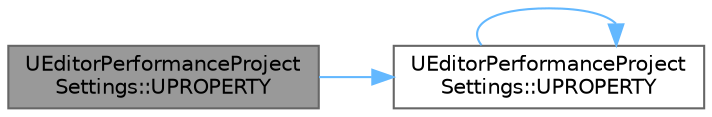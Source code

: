 digraph "UEditorPerformanceProjectSettings::UPROPERTY"
{
 // INTERACTIVE_SVG=YES
 // LATEX_PDF_SIZE
  bgcolor="transparent";
  edge [fontname=Helvetica,fontsize=10,labelfontname=Helvetica,labelfontsize=10];
  node [fontname=Helvetica,fontsize=10,shape=box,height=0.2,width=0.4];
  rankdir="LR";
  Node1 [id="Node000001",label="UEditorPerformanceProject\lSettings::UPROPERTY",height=0.2,width=0.4,color="gray40", fillcolor="grey60", style="filled", fontcolor="black",tooltip=" "];
  Node1 -> Node2 [id="edge1_Node000001_Node000002",color="steelblue1",style="solid",tooltip=" "];
  Node2 [id="Node000002",label="UEditorPerformanceProject\lSettings::UPROPERTY",height=0.2,width=0.4,color="grey40", fillcolor="white", style="filled",URL="$df/d89/classUEditorPerformanceProjectSettings.html#a502ebe11306414def3c0b063d269bf75",tooltip=" "];
  Node2 -> Node2 [id="edge2_Node000002_Node000002",color="steelblue1",style="solid",tooltip=" "];
}
